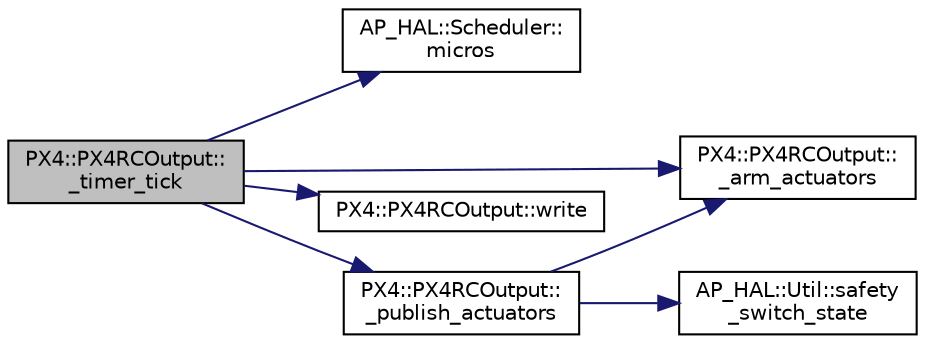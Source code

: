 digraph "PX4::PX4RCOutput::_timer_tick"
{
 // INTERACTIVE_SVG=YES
  edge [fontname="Helvetica",fontsize="10",labelfontname="Helvetica",labelfontsize="10"];
  node [fontname="Helvetica",fontsize="10",shape=record];
  rankdir="LR";
  Node1 [label="PX4::PX4RCOutput::\l_timer_tick",height=0.2,width=0.4,color="black", fillcolor="grey75", style="filled" fontcolor="black"];
  Node1 -> Node2 [color="midnightblue",fontsize="10",style="solid",fontname="Helvetica"];
  Node2 [label="AP_HAL::Scheduler::\lmicros",height=0.2,width=0.4,color="black", fillcolor="white", style="filled",URL="$classAP__HAL_1_1Scheduler.html#add46d722bfb08a16f220e63591654e46"];
  Node1 -> Node3 [color="midnightblue",fontsize="10",style="solid",fontname="Helvetica"];
  Node3 [label="PX4::PX4RCOutput::\l_arm_actuators",height=0.2,width=0.4,color="black", fillcolor="white", style="filled",URL="$classPX4_1_1PX4RCOutput.html#adbf4c769f3c87a57bcacf878adebfa8c"];
  Node1 -> Node4 [color="midnightblue",fontsize="10",style="solid",fontname="Helvetica"];
  Node4 [label="PX4::PX4RCOutput::write",height=0.2,width=0.4,color="black", fillcolor="white", style="filled",URL="$classPX4_1_1PX4RCOutput.html#a9a3e15f4d9f603a7b53b9c29cc4ac74e"];
  Node1 -> Node5 [color="midnightblue",fontsize="10",style="solid",fontname="Helvetica"];
  Node5 [label="PX4::PX4RCOutput::\l_publish_actuators",height=0.2,width=0.4,color="black", fillcolor="white", style="filled",URL="$classPX4_1_1PX4RCOutput.html#a0de890ada8fb8f098ca020c3186131b0"];
  Node5 -> Node6 [color="midnightblue",fontsize="10",style="solid",fontname="Helvetica"];
  Node6 [label="AP_HAL::Util::safety\l_switch_state",height=0.2,width=0.4,color="black", fillcolor="white", style="filled",URL="$classAP__HAL_1_1Util.html#a9cd8bcd13d4c3c74c665b0702f86451b"];
  Node5 -> Node3 [color="midnightblue",fontsize="10",style="solid",fontname="Helvetica"];
}
